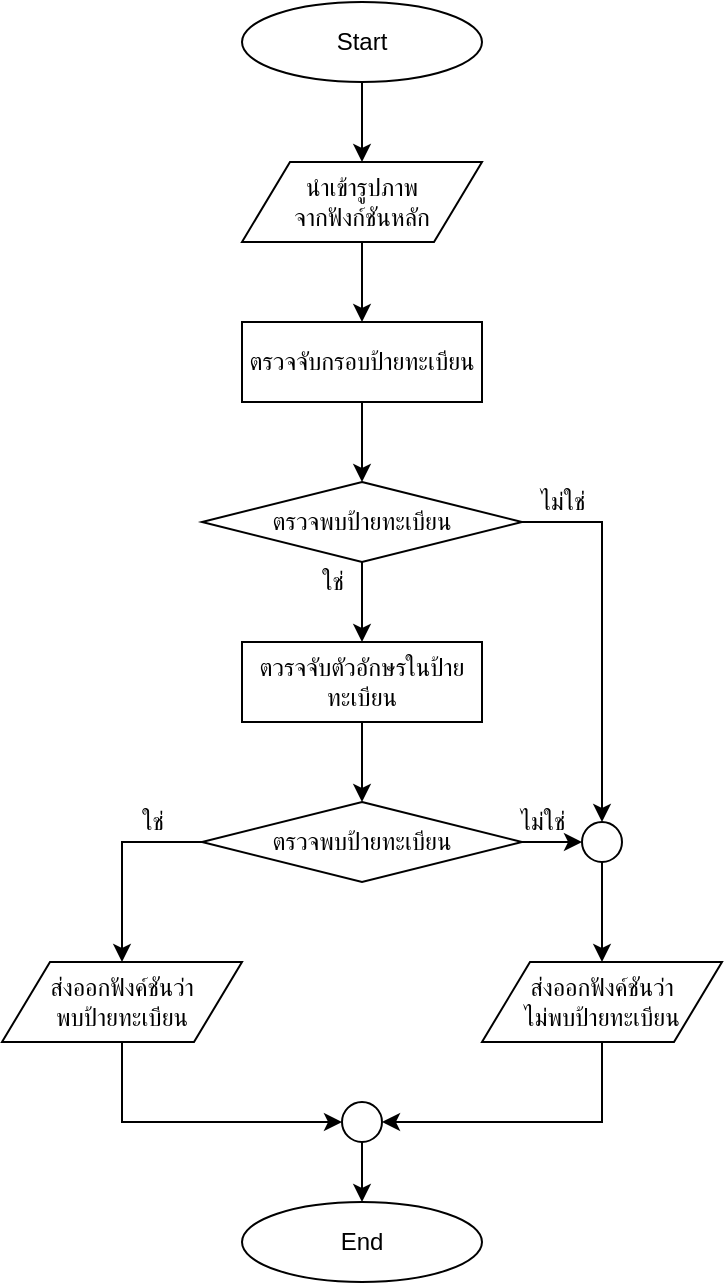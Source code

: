 <mxfile version="12.3.3" type="device" pages="1"><diagram id="r9rVqRbbG-ib3FvrzH1F" name="หน้า-1"><mxGraphModel dx="700" dy="713" grid="1" gridSize="10" guides="1" tooltips="1" connect="1" arrows="1" fold="1" page="1" pageScale="1" pageWidth="1169" pageHeight="827" math="0" shadow="0"><root><mxCell id="0"/><mxCell id="1" parent="0"/><mxCell id="j2Q9W39Fn7hWUzPMZRWk-1" value="" style="edgeStyle=orthogonalEdgeStyle;rounded=0;orthogonalLoop=1;jettySize=auto;html=1;" edge="1" parent="1" source="j2Q9W39Fn7hWUzPMZRWk-2" target="j2Q9W39Fn7hWUzPMZRWk-4"><mxGeometry relative="1" as="geometry"/></mxCell><mxCell id="j2Q9W39Fn7hWUzPMZRWk-2" value="Start" style="ellipse;whiteSpace=wrap;html=1;" vertex="1" parent="1"><mxGeometry x="520" y="40" width="120" height="40" as="geometry"/></mxCell><mxCell id="j2Q9W39Fn7hWUzPMZRWk-3" value="" style="edgeStyle=orthogonalEdgeStyle;rounded=0;orthogonalLoop=1;jettySize=auto;html=1;entryX=0.5;entryY=0;entryDx=0;entryDy=0;" edge="1" parent="1" source="j2Q9W39Fn7hWUzPMZRWk-4" target="j2Q9W39Fn7hWUzPMZRWk-8"><mxGeometry relative="1" as="geometry"><mxPoint x="580" y="200" as="targetPoint"/></mxGeometry></mxCell><mxCell id="j2Q9W39Fn7hWUzPMZRWk-4" value="นำเข้ารูปภาพ&lt;br&gt;จากฟังก์ชันหลัก" style="shape=parallelogram;perimeter=parallelogramPerimeter;whiteSpace=wrap;html=1;" vertex="1" parent="1"><mxGeometry x="520" y="120" width="120" height="40" as="geometry"/></mxCell><mxCell id="j2Q9W39Fn7hWUzPMZRWk-7" value="" style="edgeStyle=orthogonalEdgeStyle;rounded=0;orthogonalLoop=1;jettySize=auto;html=1;" edge="1" parent="1" source="j2Q9W39Fn7hWUzPMZRWk-8" target="j2Q9W39Fn7hWUzPMZRWk-11"><mxGeometry relative="1" as="geometry"/></mxCell><mxCell id="j2Q9W39Fn7hWUzPMZRWk-8" value="ตรวจจับกรอบป้ายทะเบียน" style="rounded=0;whiteSpace=wrap;html=1;" vertex="1" parent="1"><mxGeometry x="520" y="200" width="120" height="40" as="geometry"/></mxCell><mxCell id="j2Q9W39Fn7hWUzPMZRWk-23" value="" style="edgeStyle=orthogonalEdgeStyle;rounded=0;orthogonalLoop=1;jettySize=auto;html=1;" edge="1" parent="1" source="j2Q9W39Fn7hWUzPMZRWk-11" target="j2Q9W39Fn7hWUzPMZRWk-21"><mxGeometry relative="1" as="geometry"/></mxCell><mxCell id="j2Q9W39Fn7hWUzPMZRWk-29" style="edgeStyle=orthogonalEdgeStyle;rounded=0;orthogonalLoop=1;jettySize=auto;html=1;entryX=0.5;entryY=0;entryDx=0;entryDy=0;" edge="1" parent="1" source="j2Q9W39Fn7hWUzPMZRWk-11" target="j2Q9W39Fn7hWUzPMZRWk-25"><mxGeometry relative="1" as="geometry"/></mxCell><mxCell id="j2Q9W39Fn7hWUzPMZRWk-11" value="ตรวจพบป้ายทะเบียน" style="rhombus;whiteSpace=wrap;html=1;" vertex="1" parent="1"><mxGeometry x="500" y="280" width="160" height="40" as="geometry"/></mxCell><mxCell id="j2Q9W39Fn7hWUzPMZRWk-12" value="ใช่" style="text;html=1;align=center;verticalAlign=middle;resizable=0;points=[];;autosize=1;" vertex="1" parent="1"><mxGeometry x="550" y="320" width="30" height="20" as="geometry"/></mxCell><mxCell id="j2Q9W39Fn7hWUzPMZRWk-13" value="ไม่ใช่" style="text;html=1;align=center;verticalAlign=middle;resizable=0;points=[];;autosize=1;" vertex="1" parent="1"><mxGeometry x="660" y="280" width="40" height="20" as="geometry"/></mxCell><mxCell id="j2Q9W39Fn7hWUzPMZRWk-14" style="edgeStyle=orthogonalEdgeStyle;rounded=0;orthogonalLoop=1;jettySize=auto;html=1;entryX=0;entryY=0.5;entryDx=0;entryDy=0;" edge="1" parent="1" source="j2Q9W39Fn7hWUzPMZRWk-15" target="j2Q9W39Fn7hWUzPMZRWk-19"><mxGeometry relative="1" as="geometry"><Array as="points"><mxPoint x="460" y="600"/></Array></mxGeometry></mxCell><mxCell id="j2Q9W39Fn7hWUzPMZRWk-15" value="&lt;div&gt;ส่งออกฟังค์ชันว่า&lt;/div&gt;&lt;div&gt;พบป้ายทะเบียน&lt;/div&gt;" style="shape=parallelogram;perimeter=parallelogramPerimeter;whiteSpace=wrap;html=1;" vertex="1" parent="1"><mxGeometry x="400" y="520" width="120" height="40" as="geometry"/></mxCell><mxCell id="j2Q9W39Fn7hWUzPMZRWk-16" style="edgeStyle=orthogonalEdgeStyle;rounded=0;orthogonalLoop=1;jettySize=auto;html=1;entryX=1;entryY=0.5;entryDx=0;entryDy=0;" edge="1" parent="1" source="j2Q9W39Fn7hWUzPMZRWk-17" target="j2Q9W39Fn7hWUzPMZRWk-19"><mxGeometry relative="1" as="geometry"><Array as="points"><mxPoint x="700" y="600"/></Array></mxGeometry></mxCell><mxCell id="j2Q9W39Fn7hWUzPMZRWk-17" value="&lt;div&gt;ส่งออกฟังค์ชันว่า&lt;/div&gt;&lt;div&gt;ไม่พบป้ายทะเบียน&lt;/div&gt;" style="shape=parallelogram;perimeter=parallelogramPerimeter;whiteSpace=wrap;html=1;" vertex="1" parent="1"><mxGeometry x="640" y="520" width="120" height="40" as="geometry"/></mxCell><mxCell id="j2Q9W39Fn7hWUzPMZRWk-18" style="edgeStyle=orthogonalEdgeStyle;rounded=0;orthogonalLoop=1;jettySize=auto;html=1;entryX=0.5;entryY=0;entryDx=0;entryDy=0;" edge="1" parent="1" source="j2Q9W39Fn7hWUzPMZRWk-19" target="j2Q9W39Fn7hWUzPMZRWk-20"><mxGeometry relative="1" as="geometry"/></mxCell><mxCell id="j2Q9W39Fn7hWUzPMZRWk-19" value="" style="ellipse;whiteSpace=wrap;html=1;aspect=fixed;" vertex="1" parent="1"><mxGeometry x="570" y="590" width="20" height="20" as="geometry"/></mxCell><mxCell id="j2Q9W39Fn7hWUzPMZRWk-20" value="End" style="ellipse;whiteSpace=wrap;html=1;" vertex="1" parent="1"><mxGeometry x="520" y="640" width="120" height="40" as="geometry"/></mxCell><mxCell id="j2Q9W39Fn7hWUzPMZRWk-24" value="" style="edgeStyle=orthogonalEdgeStyle;rounded=0;orthogonalLoop=1;jettySize=auto;html=1;" edge="1" parent="1" source="j2Q9W39Fn7hWUzPMZRWk-21" target="j2Q9W39Fn7hWUzPMZRWk-22"><mxGeometry relative="1" as="geometry"/></mxCell><mxCell id="j2Q9W39Fn7hWUzPMZRWk-21" value="ตวรจจับตัวอักษรในป้ายทะเบียน" style="rounded=0;whiteSpace=wrap;html=1;" vertex="1" parent="1"><mxGeometry x="520" y="360" width="120" height="40" as="geometry"/></mxCell><mxCell id="j2Q9W39Fn7hWUzPMZRWk-28" style="edgeStyle=orthogonalEdgeStyle;rounded=0;orthogonalLoop=1;jettySize=auto;html=1;entryX=0;entryY=0.5;entryDx=0;entryDy=0;" edge="1" parent="1" source="j2Q9W39Fn7hWUzPMZRWk-22" target="j2Q9W39Fn7hWUzPMZRWk-25"><mxGeometry relative="1" as="geometry"/></mxCell><mxCell id="j2Q9W39Fn7hWUzPMZRWk-30" style="edgeStyle=orthogonalEdgeStyle;rounded=0;orthogonalLoop=1;jettySize=auto;html=1;entryX=0.5;entryY=0;entryDx=0;entryDy=0;" edge="1" parent="1" source="j2Q9W39Fn7hWUzPMZRWk-22" target="j2Q9W39Fn7hWUzPMZRWk-15"><mxGeometry relative="1" as="geometry"><Array as="points"><mxPoint x="460" y="460"/></Array></mxGeometry></mxCell><mxCell id="j2Q9W39Fn7hWUzPMZRWk-22" value="ตรวจพบป้ายทะเบียน" style="rhombus;whiteSpace=wrap;html=1;" vertex="1" parent="1"><mxGeometry x="500" y="440" width="160" height="40" as="geometry"/></mxCell><mxCell id="j2Q9W39Fn7hWUzPMZRWk-32" value="" style="edgeStyle=orthogonalEdgeStyle;rounded=0;orthogonalLoop=1;jettySize=auto;html=1;" edge="1" parent="1" source="j2Q9W39Fn7hWUzPMZRWk-25" target="j2Q9W39Fn7hWUzPMZRWk-17"><mxGeometry relative="1" as="geometry"/></mxCell><mxCell id="j2Q9W39Fn7hWUzPMZRWk-25" value="" style="ellipse;whiteSpace=wrap;html=1;aspect=fixed;" vertex="1" parent="1"><mxGeometry x="690" y="450" width="20" height="20" as="geometry"/></mxCell><mxCell id="j2Q9W39Fn7hWUzPMZRWk-31" value="ใช่" style="text;html=1;align=center;verticalAlign=middle;resizable=0;points=[];;autosize=1;" vertex="1" parent="1"><mxGeometry x="460" y="440" width="30" height="20" as="geometry"/></mxCell><mxCell id="j2Q9W39Fn7hWUzPMZRWk-33" value="ไม่ใช่" style="text;html=1;align=center;verticalAlign=middle;resizable=0;points=[];;autosize=1;" vertex="1" parent="1"><mxGeometry x="650" y="440" width="40" height="20" as="geometry"/></mxCell></root></mxGraphModel></diagram></mxfile>